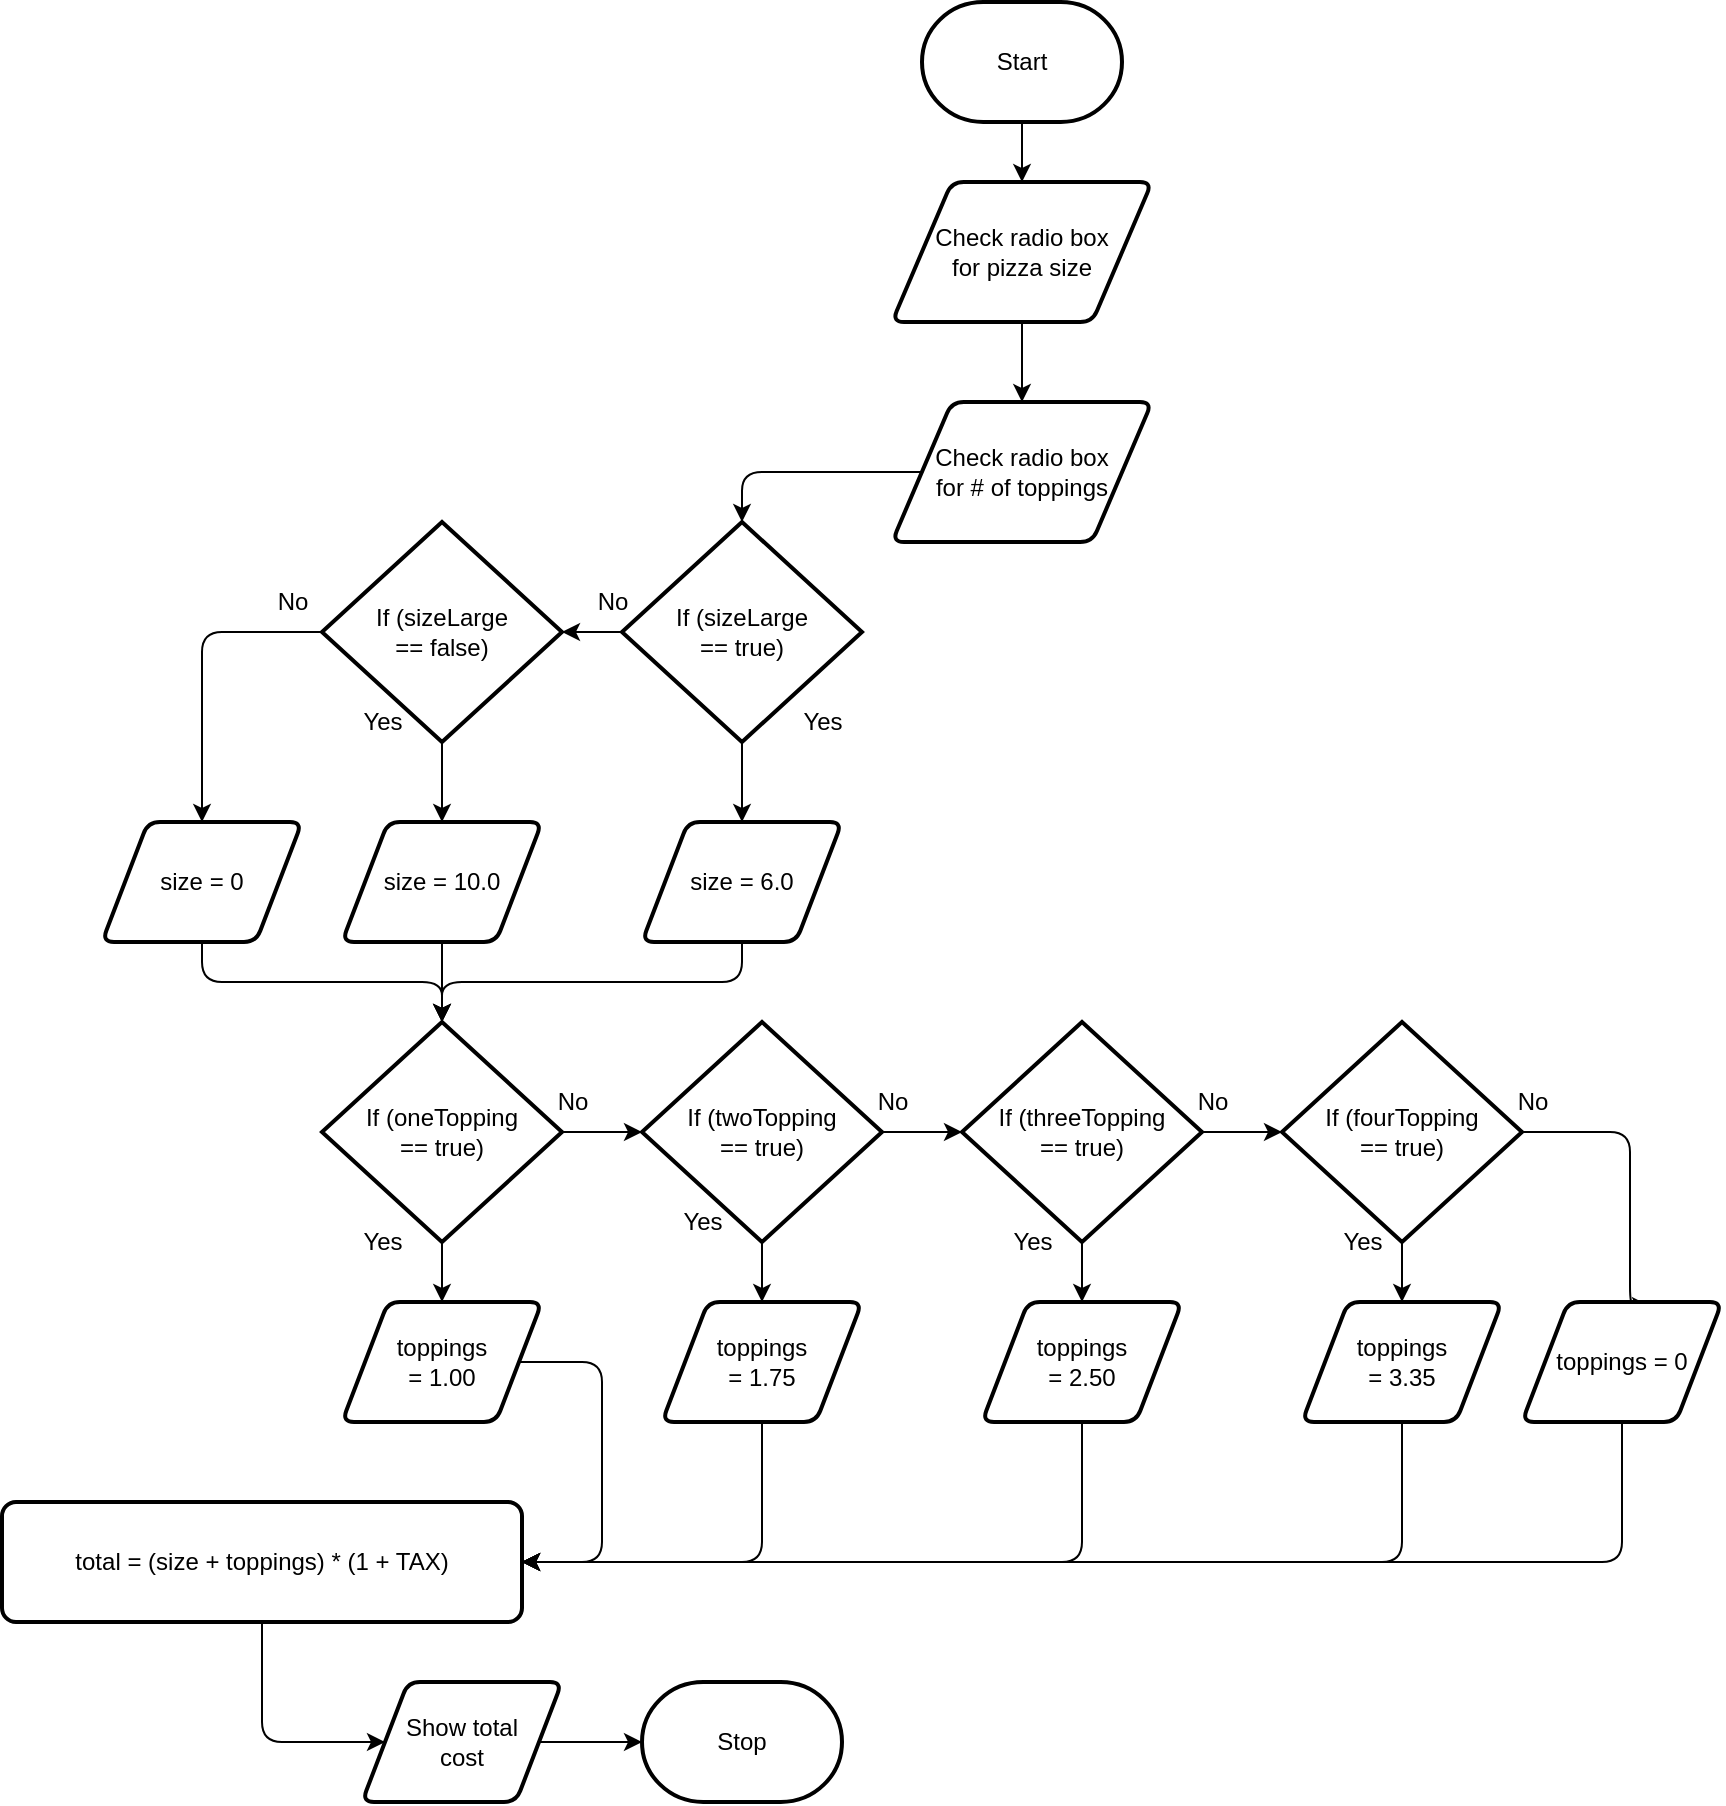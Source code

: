 <mxfile>
    <diagram id="UtDpg6eS86lORPPPArRe" name="Page-1">
        <mxGraphModel dx="2564" dy="1101" grid="1" gridSize="10" guides="1" tooltips="1" connect="1" arrows="1" fold="1" page="1" pageScale="1" pageWidth="850" pageHeight="1100" math="0" shadow="0">
            <root>
                <mxCell id="0"/>
                <mxCell id="1" parent="0"/>
                <mxCell id="5" style="edgeStyle=none;html=1;entryX=0.5;entryY=0;entryDx=0;entryDy=0;" parent="1" source="3" target="4" edge="1">
                    <mxGeometry relative="1" as="geometry"/>
                </mxCell>
                <mxCell id="3" value="Start" style="strokeWidth=2;html=1;shape=mxgraph.flowchart.terminator;whiteSpace=wrap;" parent="1" vertex="1">
                    <mxGeometry x="370" y="70" width="100" height="60" as="geometry"/>
                </mxCell>
                <mxCell id="8" style="edgeStyle=none;html=1;" parent="1" source="4" target="6" edge="1">
                    <mxGeometry relative="1" as="geometry"/>
                </mxCell>
                <mxCell id="4" value="Check radio box &lt;br&gt;for pizza size" style="shape=parallelogram;html=1;strokeWidth=2;perimeter=parallelogramPerimeter;whiteSpace=wrap;rounded=1;arcSize=12;size=0.23;" parent="1" vertex="1">
                    <mxGeometry x="355" y="160" width="130" height="70" as="geometry"/>
                </mxCell>
                <mxCell id="10" style="edgeStyle=orthogonalEdgeStyle;html=1;entryX=0.5;entryY=0;entryDx=0;entryDy=0;entryPerimeter=0;" parent="1" source="6" target="9" edge="1">
                    <mxGeometry relative="1" as="geometry"/>
                </mxCell>
                <mxCell id="6" value="Check radio box &lt;br&gt;for # of toppings" style="shape=parallelogram;html=1;strokeWidth=2;perimeter=parallelogramPerimeter;whiteSpace=wrap;rounded=1;arcSize=12;size=0.23;" parent="1" vertex="1">
                    <mxGeometry x="355" y="270" width="130" height="70" as="geometry"/>
                </mxCell>
                <mxCell id="12" style="edgeStyle=orthogonalEdgeStyle;html=1;entryX=1;entryY=0.5;entryDx=0;entryDy=0;entryPerimeter=0;" parent="1" source="9" target="11" edge="1">
                    <mxGeometry relative="1" as="geometry"/>
                </mxCell>
                <mxCell id="20" style="edgeStyle=orthogonalEdgeStyle;html=1;entryX=0.5;entryY=0;entryDx=0;entryDy=0;" parent="1" source="9" target="19" edge="1">
                    <mxGeometry relative="1" as="geometry"/>
                </mxCell>
                <mxCell id="9" value="If (sizeLarge&lt;br&gt;== true)" style="strokeWidth=2;html=1;shape=mxgraph.flowchart.decision;whiteSpace=wrap;" parent="1" vertex="1">
                    <mxGeometry x="220" y="330" width="120" height="110" as="geometry"/>
                </mxCell>
                <mxCell id="23" style="edgeStyle=orthogonalEdgeStyle;html=1;entryX=0.5;entryY=0;entryDx=0;entryDy=0;" parent="1" source="11" target="22" edge="1">
                    <mxGeometry relative="1" as="geometry"/>
                </mxCell>
                <mxCell id="25" style="edgeStyle=orthogonalEdgeStyle;html=1;entryX=0.5;entryY=0;entryDx=0;entryDy=0;" parent="1" source="11" target="21" edge="1">
                    <mxGeometry relative="1" as="geometry"/>
                </mxCell>
                <mxCell id="11" value="If (sizeLarge&lt;br&gt;== false)" style="strokeWidth=2;html=1;shape=mxgraph.flowchart.decision;whiteSpace=wrap;" parent="1" vertex="1">
                    <mxGeometry x="70" y="330" width="120" height="110" as="geometry"/>
                </mxCell>
                <mxCell id="13" value="No" style="text;html=1;align=center;verticalAlign=middle;resizable=0;points=[];autosize=1;strokeColor=none;fillColor=none;" parent="1" vertex="1">
                    <mxGeometry x="200" y="360" width="30" height="20" as="geometry"/>
                </mxCell>
                <mxCell id="14" value="Yes" style="text;html=1;align=center;verticalAlign=middle;resizable=0;points=[];autosize=1;strokeColor=none;fillColor=none;" parent="1" vertex="1">
                    <mxGeometry x="300" y="420" width="40" height="20" as="geometry"/>
                </mxCell>
                <mxCell id="17" value="Yes" style="text;html=1;align=center;verticalAlign=middle;resizable=0;points=[];autosize=1;strokeColor=none;fillColor=none;" parent="1" vertex="1">
                    <mxGeometry x="80" y="420" width="40" height="20" as="geometry"/>
                </mxCell>
                <mxCell id="18" value="No" style="text;html=1;align=center;verticalAlign=middle;resizable=0;points=[];autosize=1;strokeColor=none;fillColor=none;" parent="1" vertex="1">
                    <mxGeometry x="40" y="360" width="30" height="20" as="geometry"/>
                </mxCell>
                <mxCell id="29" style="edgeStyle=orthogonalEdgeStyle;html=1;entryX=0.5;entryY=0;entryDx=0;entryDy=0;entryPerimeter=0;" parent="1" source="19" target="26" edge="1">
                    <mxGeometry relative="1" as="geometry">
                        <Array as="points">
                            <mxPoint x="280" y="560"/>
                            <mxPoint x="130" y="560"/>
                        </Array>
                    </mxGeometry>
                </mxCell>
                <mxCell id="19" value="size = 6.0" style="shape=parallelogram;html=1;strokeWidth=2;perimeter=parallelogramPerimeter;whiteSpace=wrap;rounded=1;arcSize=12;size=0.23;" parent="1" vertex="1">
                    <mxGeometry x="230" y="480" width="100" height="60" as="geometry"/>
                </mxCell>
                <mxCell id="27" style="edgeStyle=orthogonalEdgeStyle;html=1;entryX=0.5;entryY=0;entryDx=0;entryDy=0;entryPerimeter=0;" parent="1" source="21" target="26" edge="1">
                    <mxGeometry relative="1" as="geometry">
                        <Array as="points">
                            <mxPoint x="10" y="560"/>
                            <mxPoint x="130" y="560"/>
                        </Array>
                    </mxGeometry>
                </mxCell>
                <mxCell id="21" value="size = 0" style="shape=parallelogram;html=1;strokeWidth=2;perimeter=parallelogramPerimeter;whiteSpace=wrap;rounded=1;arcSize=12;size=0.23;" parent="1" vertex="1">
                    <mxGeometry x="-40" y="480" width="100" height="60" as="geometry"/>
                </mxCell>
                <mxCell id="28" style="edgeStyle=orthogonalEdgeStyle;html=1;entryX=0.5;entryY=0;entryDx=0;entryDy=0;entryPerimeter=0;" parent="1" source="22" target="26" edge="1">
                    <mxGeometry relative="1" as="geometry"/>
                </mxCell>
                <mxCell id="22" value="size = 10.0" style="shape=parallelogram;html=1;strokeWidth=2;perimeter=parallelogramPerimeter;whiteSpace=wrap;rounded=1;arcSize=12;size=0.23;" parent="1" vertex="1">
                    <mxGeometry x="80" y="480" width="100" height="60" as="geometry"/>
                </mxCell>
                <mxCell id="33" style="edgeStyle=orthogonalEdgeStyle;html=1;entryX=0;entryY=0.5;entryDx=0;entryDy=0;entryPerimeter=0;" parent="1" source="26" target="30" edge="1">
                    <mxGeometry relative="1" as="geometry"/>
                </mxCell>
                <mxCell id="47" style="edgeStyle=orthogonalEdgeStyle;html=1;entryX=0.5;entryY=0;entryDx=0;entryDy=0;" parent="1" source="26" target="44" edge="1">
                    <mxGeometry relative="1" as="geometry"/>
                </mxCell>
                <mxCell id="26" value="If (oneTopping &lt;br&gt;== true)" style="strokeWidth=2;html=1;shape=mxgraph.flowchart.decision;whiteSpace=wrap;" parent="1" vertex="1">
                    <mxGeometry x="70" y="580" width="120" height="110" as="geometry"/>
                </mxCell>
                <mxCell id="34" style="edgeStyle=orthogonalEdgeStyle;html=1;entryX=0;entryY=0.5;entryDx=0;entryDy=0;entryPerimeter=0;" parent="1" source="30" target="31" edge="1">
                    <mxGeometry relative="1" as="geometry"/>
                </mxCell>
                <mxCell id="49" style="edgeStyle=orthogonalEdgeStyle;html=1;entryX=0.5;entryY=0;entryDx=0;entryDy=0;" parent="1" source="30" target="45" edge="1">
                    <mxGeometry relative="1" as="geometry"/>
                </mxCell>
                <mxCell id="30" value="If (twoTopping &lt;br&gt;== true)" style="strokeWidth=2;html=1;shape=mxgraph.flowchart.decision;whiteSpace=wrap;" parent="1" vertex="1">
                    <mxGeometry x="230" y="580" width="120" height="110" as="geometry"/>
                </mxCell>
                <mxCell id="35" style="edgeStyle=orthogonalEdgeStyle;html=1;entryX=0;entryY=0.5;entryDx=0;entryDy=0;entryPerimeter=0;" parent="1" source="31" target="32" edge="1">
                    <mxGeometry relative="1" as="geometry"/>
                </mxCell>
                <mxCell id="50" style="edgeStyle=orthogonalEdgeStyle;html=1;entryX=0.5;entryY=0;entryDx=0;entryDy=0;" parent="1" source="31" target="46" edge="1">
                    <mxGeometry relative="1" as="geometry"/>
                </mxCell>
                <mxCell id="31" value="If (threeTopping &lt;br&gt;== true)" style="strokeWidth=2;html=1;shape=mxgraph.flowchart.decision;whiteSpace=wrap;" parent="1" vertex="1">
                    <mxGeometry x="390" y="580" width="120" height="110" as="geometry"/>
                </mxCell>
                <mxCell id="41" style="edgeStyle=orthogonalEdgeStyle;html=1;entryX=0.64;entryY=0.033;entryDx=0;entryDy=0;entryPerimeter=0;" parent="1" source="32" target="40" edge="1">
                    <mxGeometry relative="1" as="geometry">
                        <Array as="points">
                            <mxPoint x="724" y="635"/>
                        </Array>
                    </mxGeometry>
                </mxCell>
                <mxCell id="51" style="edgeStyle=orthogonalEdgeStyle;html=1;entryX=0.5;entryY=0;entryDx=0;entryDy=0;" parent="1" source="32" target="42" edge="1">
                    <mxGeometry relative="1" as="geometry"/>
                </mxCell>
                <mxCell id="32" value="If (fourTopping &lt;br&gt;== true)" style="strokeWidth=2;html=1;shape=mxgraph.flowchart.decision;whiteSpace=wrap;" parent="1" vertex="1">
                    <mxGeometry x="550" y="580" width="120" height="110" as="geometry"/>
                </mxCell>
                <mxCell id="36" value="No" style="text;html=1;align=center;verticalAlign=middle;resizable=0;points=[];autosize=1;strokeColor=none;fillColor=none;" parent="1" vertex="1">
                    <mxGeometry x="180" y="610" width="30" height="20" as="geometry"/>
                </mxCell>
                <mxCell id="37" value="No" style="text;html=1;align=center;verticalAlign=middle;resizable=0;points=[];autosize=1;strokeColor=none;fillColor=none;" parent="1" vertex="1">
                    <mxGeometry x="340" y="610" width="30" height="20" as="geometry"/>
                </mxCell>
                <mxCell id="38" value="No" style="text;html=1;align=center;verticalAlign=middle;resizable=0;points=[];autosize=1;strokeColor=none;fillColor=none;" parent="1" vertex="1">
                    <mxGeometry x="500" y="610" width="30" height="20" as="geometry"/>
                </mxCell>
                <mxCell id="39" value="No" style="text;html=1;align=center;verticalAlign=middle;resizable=0;points=[];autosize=1;strokeColor=none;fillColor=none;rotation=0;" parent="1" vertex="1">
                    <mxGeometry x="660" y="610" width="30" height="20" as="geometry"/>
                </mxCell>
                <mxCell id="53" style="edgeStyle=orthogonalEdgeStyle;html=1;entryX=1;entryY=0.5;entryDx=0;entryDy=0;" parent="1" source="40" target="52" edge="1">
                    <mxGeometry relative="1" as="geometry">
                        <Array as="points">
                            <mxPoint x="720" y="850"/>
                        </Array>
                    </mxGeometry>
                </mxCell>
                <mxCell id="40" value="toppings = 0" style="shape=parallelogram;html=1;strokeWidth=2;perimeter=parallelogramPerimeter;whiteSpace=wrap;rounded=1;arcSize=12;size=0.23;" parent="1" vertex="1">
                    <mxGeometry x="670" y="720" width="100" height="60" as="geometry"/>
                </mxCell>
                <mxCell id="54" style="edgeStyle=orthogonalEdgeStyle;html=1;" parent="1" source="42" edge="1">
                    <mxGeometry relative="1" as="geometry">
                        <mxPoint x="170" y="850" as="targetPoint"/>
                        <Array as="points">
                            <mxPoint x="610" y="850"/>
                        </Array>
                    </mxGeometry>
                </mxCell>
                <mxCell id="42" value="toppings &lt;br&gt;= 3.35" style="shape=parallelogram;html=1;strokeWidth=2;perimeter=parallelogramPerimeter;whiteSpace=wrap;rounded=1;arcSize=12;size=0.23;" parent="1" vertex="1">
                    <mxGeometry x="560" y="720" width="100" height="60" as="geometry"/>
                </mxCell>
                <mxCell id="57" style="edgeStyle=orthogonalEdgeStyle;html=1;" parent="1" source="44" edge="1">
                    <mxGeometry relative="1" as="geometry">
                        <mxPoint x="170" y="850" as="targetPoint"/>
                        <Array as="points">
                            <mxPoint x="210" y="750"/>
                            <mxPoint x="210" y="850"/>
                        </Array>
                    </mxGeometry>
                </mxCell>
                <mxCell id="44" value="toppings &lt;br&gt;= 1.00" style="shape=parallelogram;html=1;strokeWidth=2;perimeter=parallelogramPerimeter;whiteSpace=wrap;rounded=1;arcSize=12;size=0.23;" parent="1" vertex="1">
                    <mxGeometry x="80" y="720" width="100" height="60" as="geometry"/>
                </mxCell>
                <mxCell id="56" style="edgeStyle=orthogonalEdgeStyle;html=1;entryX=1;entryY=0.5;entryDx=0;entryDy=0;" parent="1" source="45" target="52" edge="1">
                    <mxGeometry relative="1" as="geometry">
                        <Array as="points">
                            <mxPoint x="290" y="850"/>
                        </Array>
                    </mxGeometry>
                </mxCell>
                <mxCell id="45" value="toppings &lt;br&gt;= 1.75" style="shape=parallelogram;html=1;strokeWidth=2;perimeter=parallelogramPerimeter;whiteSpace=wrap;rounded=1;arcSize=12;size=0.23;" parent="1" vertex="1">
                    <mxGeometry x="240" y="720" width="100" height="60" as="geometry"/>
                </mxCell>
                <mxCell id="55" style="edgeStyle=orthogonalEdgeStyle;html=1;entryX=1;entryY=0.5;entryDx=0;entryDy=0;" parent="1" source="46" target="52" edge="1">
                    <mxGeometry relative="1" as="geometry">
                        <Array as="points">
                            <mxPoint x="450" y="850"/>
                        </Array>
                    </mxGeometry>
                </mxCell>
                <mxCell id="46" value="toppings &lt;br&gt;= 2.50" style="shape=parallelogram;html=1;strokeWidth=2;perimeter=parallelogramPerimeter;whiteSpace=wrap;rounded=1;arcSize=12;size=0.23;" parent="1" vertex="1">
                    <mxGeometry x="400" y="720" width="100" height="60" as="geometry"/>
                </mxCell>
                <mxCell id="60" style="edgeStyle=orthogonalEdgeStyle;html=1;entryX=0;entryY=0.5;entryDx=0;entryDy=0;" parent="1" source="52" target="58" edge="1">
                    <mxGeometry relative="1" as="geometry">
                        <Array as="points">
                            <mxPoint x="40" y="940"/>
                        </Array>
                    </mxGeometry>
                </mxCell>
                <mxCell id="52" value="total = (size + toppings) * (1 + TAX)" style="rounded=1;whiteSpace=wrap;html=1;absoluteArcSize=1;arcSize=14;strokeWidth=2;" parent="1" vertex="1">
                    <mxGeometry x="-90" y="820" width="260" height="60" as="geometry"/>
                </mxCell>
                <mxCell id="63" style="edgeStyle=orthogonalEdgeStyle;html=1;" parent="1" source="58" target="61" edge="1">
                    <mxGeometry relative="1" as="geometry"/>
                </mxCell>
                <mxCell id="58" value="Show total &lt;br&gt;cost" style="shape=parallelogram;html=1;strokeWidth=2;perimeter=parallelogramPerimeter;whiteSpace=wrap;rounded=1;arcSize=12;size=0.23;" parent="1" vertex="1">
                    <mxGeometry x="90" y="910" width="100" height="60" as="geometry"/>
                </mxCell>
                <mxCell id="61" value="Stop" style="strokeWidth=2;html=1;shape=mxgraph.flowchart.terminator;whiteSpace=wrap;" parent="1" vertex="1">
                    <mxGeometry x="230" y="910" width="100" height="60" as="geometry"/>
                </mxCell>
                <mxCell id="64" value="Yes" style="text;html=1;align=center;verticalAlign=middle;resizable=0;points=[];autosize=1;strokeColor=none;fillColor=none;" vertex="1" parent="1">
                    <mxGeometry x="80" y="680" width="40" height="20" as="geometry"/>
                </mxCell>
                <mxCell id="65" value="Yes" style="text;html=1;align=center;verticalAlign=middle;resizable=0;points=[];autosize=1;strokeColor=none;fillColor=none;" vertex="1" parent="1">
                    <mxGeometry x="240" y="670" width="40" height="20" as="geometry"/>
                </mxCell>
                <mxCell id="66" value="Yes" style="text;html=1;align=center;verticalAlign=middle;resizable=0;points=[];autosize=1;strokeColor=none;fillColor=none;" vertex="1" parent="1">
                    <mxGeometry x="405" y="680" width="40" height="20" as="geometry"/>
                </mxCell>
                <mxCell id="67" value="Yes" style="text;html=1;align=center;verticalAlign=middle;resizable=0;points=[];autosize=1;strokeColor=none;fillColor=none;" vertex="1" parent="1">
                    <mxGeometry x="570" y="680" width="40" height="20" as="geometry"/>
                </mxCell>
            </root>
        </mxGraphModel>
    </diagram>
</mxfile>